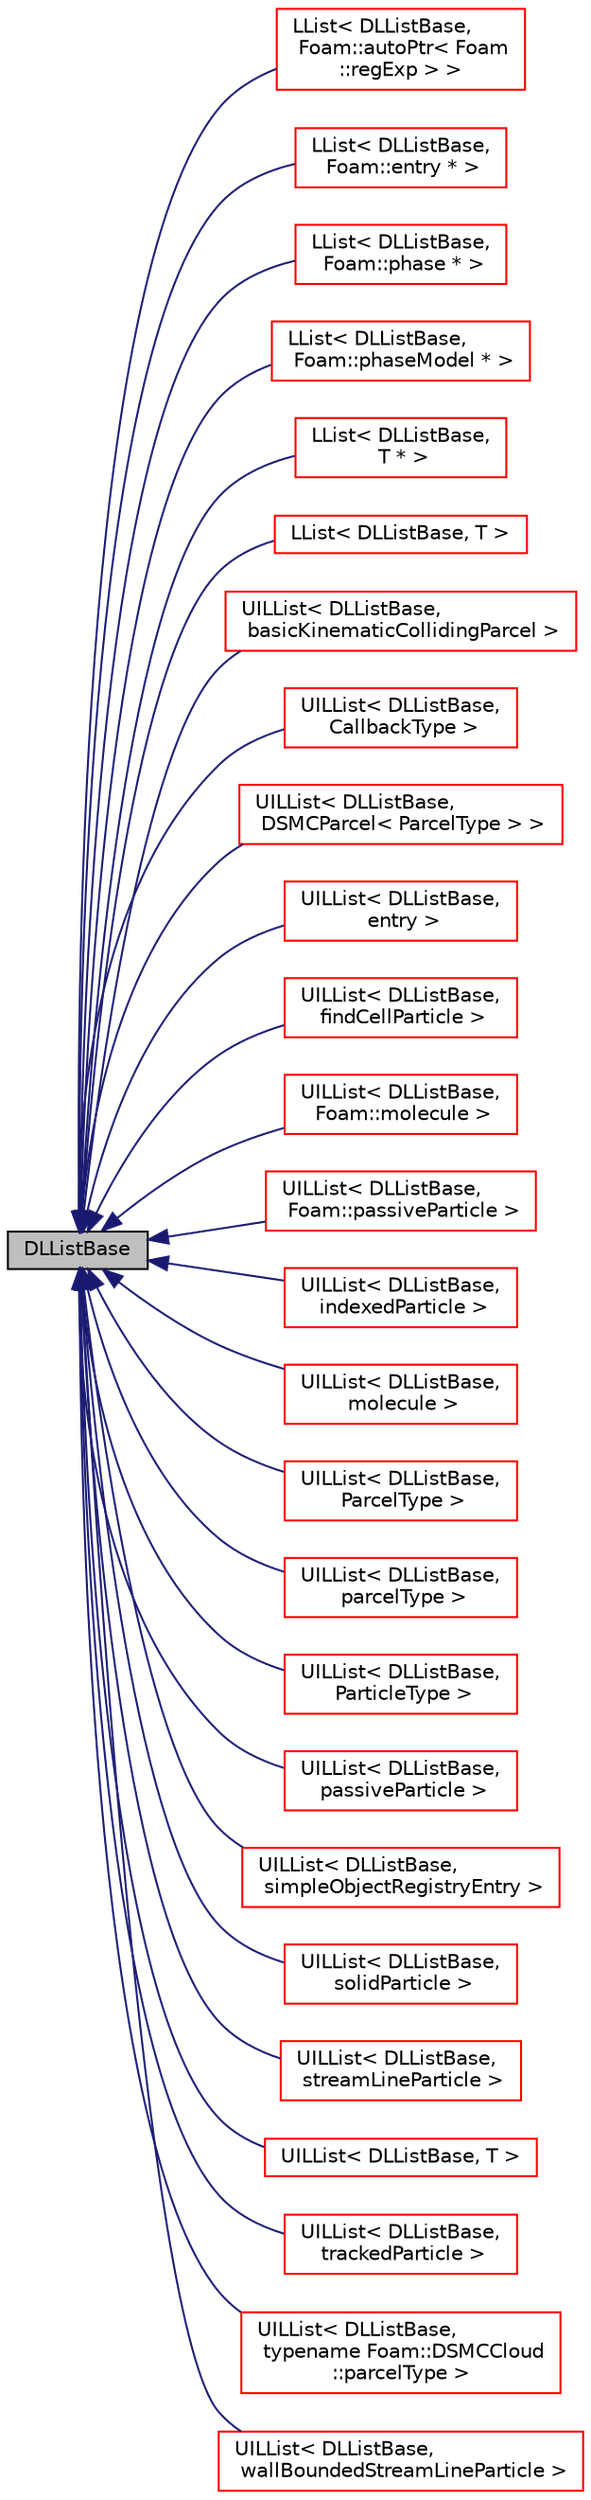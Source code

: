 digraph "DLListBase"
{
  bgcolor="transparent";
  edge [fontname="Helvetica",fontsize="10",labelfontname="Helvetica",labelfontsize="10"];
  node [fontname="Helvetica",fontsize="10",shape=record];
  rankdir="LR";
  Node1 [label="DLListBase",height=0.2,width=0.4,color="black", fillcolor="grey75", style="filled", fontcolor="black"];
  Node1 -> Node2 [dir="back",color="midnightblue",fontsize="10",style="solid",fontname="Helvetica"];
  Node2 [label="LList\< DLListBase,\l Foam::autoPtr\< Foam\l::regExp \> \>",height=0.2,width=0.4,color="red",URL="$a01402.html"];
  Node1 -> Node3 [dir="back",color="midnightblue",fontsize="10",style="solid",fontname="Helvetica"];
  Node3 [label="LList\< DLListBase,\l Foam::entry * \>",height=0.2,width=0.4,color="red",URL="$a01402.html"];
  Node1 -> Node4 [dir="back",color="midnightblue",fontsize="10",style="solid",fontname="Helvetica"];
  Node4 [label="LList\< DLListBase,\l Foam::phase * \>",height=0.2,width=0.4,color="red",URL="$a01402.html"];
  Node1 -> Node5 [dir="back",color="midnightblue",fontsize="10",style="solid",fontname="Helvetica"];
  Node5 [label="LList\< DLListBase,\l Foam::phaseModel * \>",height=0.2,width=0.4,color="red",URL="$a01402.html"];
  Node1 -> Node6 [dir="back",color="midnightblue",fontsize="10",style="solid",fontname="Helvetica"];
  Node6 [label="LList\< DLListBase,\l T * \>",height=0.2,width=0.4,color="red",URL="$a01402.html"];
  Node1 -> Node7 [dir="back",color="midnightblue",fontsize="10",style="solid",fontname="Helvetica"];
  Node7 [label="LList\< DLListBase, T \>",height=0.2,width=0.4,color="red",URL="$a01402.html"];
  Node1 -> Node8 [dir="back",color="midnightblue",fontsize="10",style="solid",fontname="Helvetica"];
  Node8 [label="UILList\< DLListBase,\l basicKinematicCollidingParcel \>",height=0.2,width=0.4,color="red",URL="$a02842.html"];
  Node1 -> Node9 [dir="back",color="midnightblue",fontsize="10",style="solid",fontname="Helvetica"];
  Node9 [label="UILList\< DLListBase,\l CallbackType \>",height=0.2,width=0.4,color="red",URL="$a02842.html"];
  Node1 -> Node10 [dir="back",color="midnightblue",fontsize="10",style="solid",fontname="Helvetica"];
  Node10 [label="UILList\< DLListBase,\l DSMCParcel\< ParcelType \> \>",height=0.2,width=0.4,color="red",URL="$a02842.html"];
  Node1 -> Node11 [dir="back",color="midnightblue",fontsize="10",style="solid",fontname="Helvetica"];
  Node11 [label="UILList\< DLListBase,\l entry \>",height=0.2,width=0.4,color="red",URL="$a02842.html"];
  Node1 -> Node12 [dir="back",color="midnightblue",fontsize="10",style="solid",fontname="Helvetica"];
  Node12 [label="UILList\< DLListBase,\l findCellParticle \>",height=0.2,width=0.4,color="red",URL="$a02842.html"];
  Node1 -> Node13 [dir="back",color="midnightblue",fontsize="10",style="solid",fontname="Helvetica"];
  Node13 [label="UILList\< DLListBase,\l Foam::molecule \>",height=0.2,width=0.4,color="red",URL="$a02842.html"];
  Node1 -> Node14 [dir="back",color="midnightblue",fontsize="10",style="solid",fontname="Helvetica"];
  Node14 [label="UILList\< DLListBase,\l Foam::passiveParticle \>",height=0.2,width=0.4,color="red",URL="$a02842.html"];
  Node1 -> Node15 [dir="back",color="midnightblue",fontsize="10",style="solid",fontname="Helvetica"];
  Node15 [label="UILList\< DLListBase,\l indexedParticle \>",height=0.2,width=0.4,color="red",URL="$a02842.html"];
  Node1 -> Node16 [dir="back",color="midnightblue",fontsize="10",style="solid",fontname="Helvetica"];
  Node16 [label="UILList\< DLListBase,\l molecule \>",height=0.2,width=0.4,color="red",URL="$a02842.html"];
  Node1 -> Node17 [dir="back",color="midnightblue",fontsize="10",style="solid",fontname="Helvetica"];
  Node17 [label="UILList\< DLListBase,\l ParcelType \>",height=0.2,width=0.4,color="red",URL="$a02842.html"];
  Node1 -> Node18 [dir="back",color="midnightblue",fontsize="10",style="solid",fontname="Helvetica"];
  Node18 [label="UILList\< DLListBase,\l parcelType \>",height=0.2,width=0.4,color="red",URL="$a02842.html"];
  Node1 -> Node19 [dir="back",color="midnightblue",fontsize="10",style="solid",fontname="Helvetica"];
  Node19 [label="UILList\< DLListBase,\l ParticleType \>",height=0.2,width=0.4,color="red",URL="$a02842.html"];
  Node1 -> Node20 [dir="back",color="midnightblue",fontsize="10",style="solid",fontname="Helvetica"];
  Node20 [label="UILList\< DLListBase,\l passiveParticle \>",height=0.2,width=0.4,color="red",URL="$a02842.html"];
  Node1 -> Node21 [dir="back",color="midnightblue",fontsize="10",style="solid",fontname="Helvetica"];
  Node21 [label="UILList\< DLListBase,\l simpleObjectRegistryEntry \>",height=0.2,width=0.4,color="red",URL="$a02842.html"];
  Node1 -> Node22 [dir="back",color="midnightblue",fontsize="10",style="solid",fontname="Helvetica"];
  Node22 [label="UILList\< DLListBase,\l solidParticle \>",height=0.2,width=0.4,color="red",URL="$a02842.html"];
  Node1 -> Node23 [dir="back",color="midnightblue",fontsize="10",style="solid",fontname="Helvetica"];
  Node23 [label="UILList\< DLListBase,\l streamLineParticle \>",height=0.2,width=0.4,color="red",URL="$a02842.html"];
  Node1 -> Node24 [dir="back",color="midnightblue",fontsize="10",style="solid",fontname="Helvetica"];
  Node24 [label="UILList\< DLListBase, T \>",height=0.2,width=0.4,color="red",URL="$a02842.html"];
  Node1 -> Node25 [dir="back",color="midnightblue",fontsize="10",style="solid",fontname="Helvetica"];
  Node25 [label="UILList\< DLListBase,\l trackedParticle \>",height=0.2,width=0.4,color="red",URL="$a02842.html"];
  Node1 -> Node26 [dir="back",color="midnightblue",fontsize="10",style="solid",fontname="Helvetica"];
  Node26 [label="UILList\< DLListBase,\l typename Foam::DSMCCloud\l::parcelType \>",height=0.2,width=0.4,color="red",URL="$a02842.html"];
  Node1 -> Node27 [dir="back",color="midnightblue",fontsize="10",style="solid",fontname="Helvetica"];
  Node27 [label="UILList\< DLListBase,\l wallBoundedStreamLineParticle \>",height=0.2,width=0.4,color="red",URL="$a02842.html"];
}
